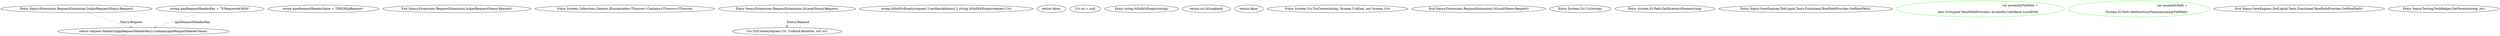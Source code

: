 digraph  {
n0 [cluster="Nancy.Extensions.RequestExtensions.IsAjaxRequest(Nancy.Request)", label="Entry Nancy.Extensions.RequestExtensions.IsAjaxRequest(Nancy.Request)", span="15-15"];
n1 [cluster="Nancy.Extensions.RequestExtensions.IsAjaxRequest(Nancy.Request)", label="string ajaxRequestHeaderKey = ''X-Requested-With''", span="17-17"];
n3 [cluster="Nancy.Extensions.RequestExtensions.IsAjaxRequest(Nancy.Request)", label="return request.Headers[ajaxRequestHeaderKey].Contains(ajaxRequestHeaderValue);", span="20-20"];
n2 [cluster="Nancy.Extensions.RequestExtensions.IsAjaxRequest(Nancy.Request)", label="string ajaxRequestHeaderValue = ''XMLHttpRequest''", span="18-18"];
n4 [cluster="Nancy.Extensions.RequestExtensions.IsAjaxRequest(Nancy.Request)", label="Exit Nancy.Extensions.RequestExtensions.IsAjaxRequest(Nancy.Request)", span="15-15"];
n5 [cluster="System.Collections.Generic.IEnumerable<TSource>.Contains<TSource>(TSource)", label="Entry System.Collections.Generic.IEnumerable<TSource>.Contains<TSource>(TSource)", span="0-0"];
n6 [cluster="Nancy.Extensions.RequestExtensions.IsLocal(Nancy.Request)", label="Entry Nancy.Extensions.RequestExtensions.IsLocal(Nancy.Request)", span="27-27"];
n7 [cluster="Nancy.Extensions.RequestExtensions.IsLocal(Nancy.Request)", label="string.IsNullOrEmpty(request.UserHostAddress) || string.IsNullOrEmpty(request.Url)", span="29-29"];
n10 [cluster="Nancy.Extensions.RequestExtensions.IsLocal(Nancy.Request)", label="Uri.TryCreate(request.Url, UriKind.Absolute, out uri)", span="35-35"];
n8 [cluster="Nancy.Extensions.RequestExtensions.IsLocal(Nancy.Request)", label="return false;", span="31-31"];
n9 [cluster="Nancy.Extensions.RequestExtensions.IsLocal(Nancy.Request)", label="Uri uri = null", span="34-34"];
n14 [cluster="string.IsNullOrEmpty(string)", label="Entry string.IsNullOrEmpty(string)", span="0-0"];
n11 [cluster="Nancy.Extensions.RequestExtensions.IsLocal(Nancy.Request)", label="return uri.IsLoopback;", span="37-37"];
n12 [cluster="Nancy.Extensions.RequestExtensions.IsLocal(Nancy.Request)", label="return false;", span="42-42"];
n15 [cluster="System.Uri.TryCreate(string, System.UriKind, out System.Uri)", label="Entry System.Uri.TryCreate(string, System.UriKind, out System.Uri)", span="0-0"];
n13 [cluster="Nancy.Extensions.RequestExtensions.IsLocal(Nancy.Request)", label="Exit Nancy.Extensions.RequestExtensions.IsLocal(Nancy.Request)", span="27-27"];
m0_5 [cluster="System.Uri.Uri(string)", file="RootPathProvider.cs", label="Entry System.Uri.Uri(string)", span="0-0"];
m0_4 [cluster="System.IO.Path.GetDirectoryName(string)", file="RootPathProvider.cs", label="Entry System.IO.Path.GetDirectoryName(string)", span="0-0"];
m0_0 [cluster="Nancy.ViewEngines.DotLiquid.Tests.Functional.RootPathProvider.GetRootPath()", file="RootPathProvider.cs", label="Entry Nancy.ViewEngines.DotLiquid.Tests.Functional.RootPathProvider.GetRootPath()", span="10-10"];
m0_1 [cluster="Nancy.ViewEngines.DotLiquid.Tests.Functional.RootPathProvider.GetRootPath()", color=green, community=0, file="RootPathProvider.cs", label="var assemblyFilePath =\r\n                new Uri(typeof (RootPathProvider).Assembly.CodeBase).LocalPath", prediction=0, span="13-14"];
m0_2 [cluster="Nancy.ViewEngines.DotLiquid.Tests.Functional.RootPathProvider.GetRootPath()", color=green, community=0, file="RootPathProvider.cs", label="var assemblyPath =\r\n                System.IO.Path.GetDirectoryName(assemblyFilePath)", prediction=1, span="16-17"];
m0_3 [cluster="Nancy.ViewEngines.DotLiquid.Tests.Functional.RootPathProvider.GetRootPath()", file="RootPathProvider.cs", label="Exit Nancy.ViewEngines.DotLiquid.Tests.Functional.RootPathProvider.GetRootPath()", span="10-10"];
m0_6 [cluster="Nancy.Testing.PathHelper.GetParent(string, int)", file="RootPathProvider.cs", label="Entry Nancy.Testing.PathHelper.GetParent(string, int)", span="14-14"];
n0 -> n3  [color=darkseagreen4, key=1, label="Nancy.Request", style=dashed];
n1 -> n3  [color=darkseagreen4, key=1, label=ajaxRequestHeaderKey, style=dashed];
n6 -> n10  [color=darkseagreen4, key=1, label="Nancy.Request", style=dashed];
}
